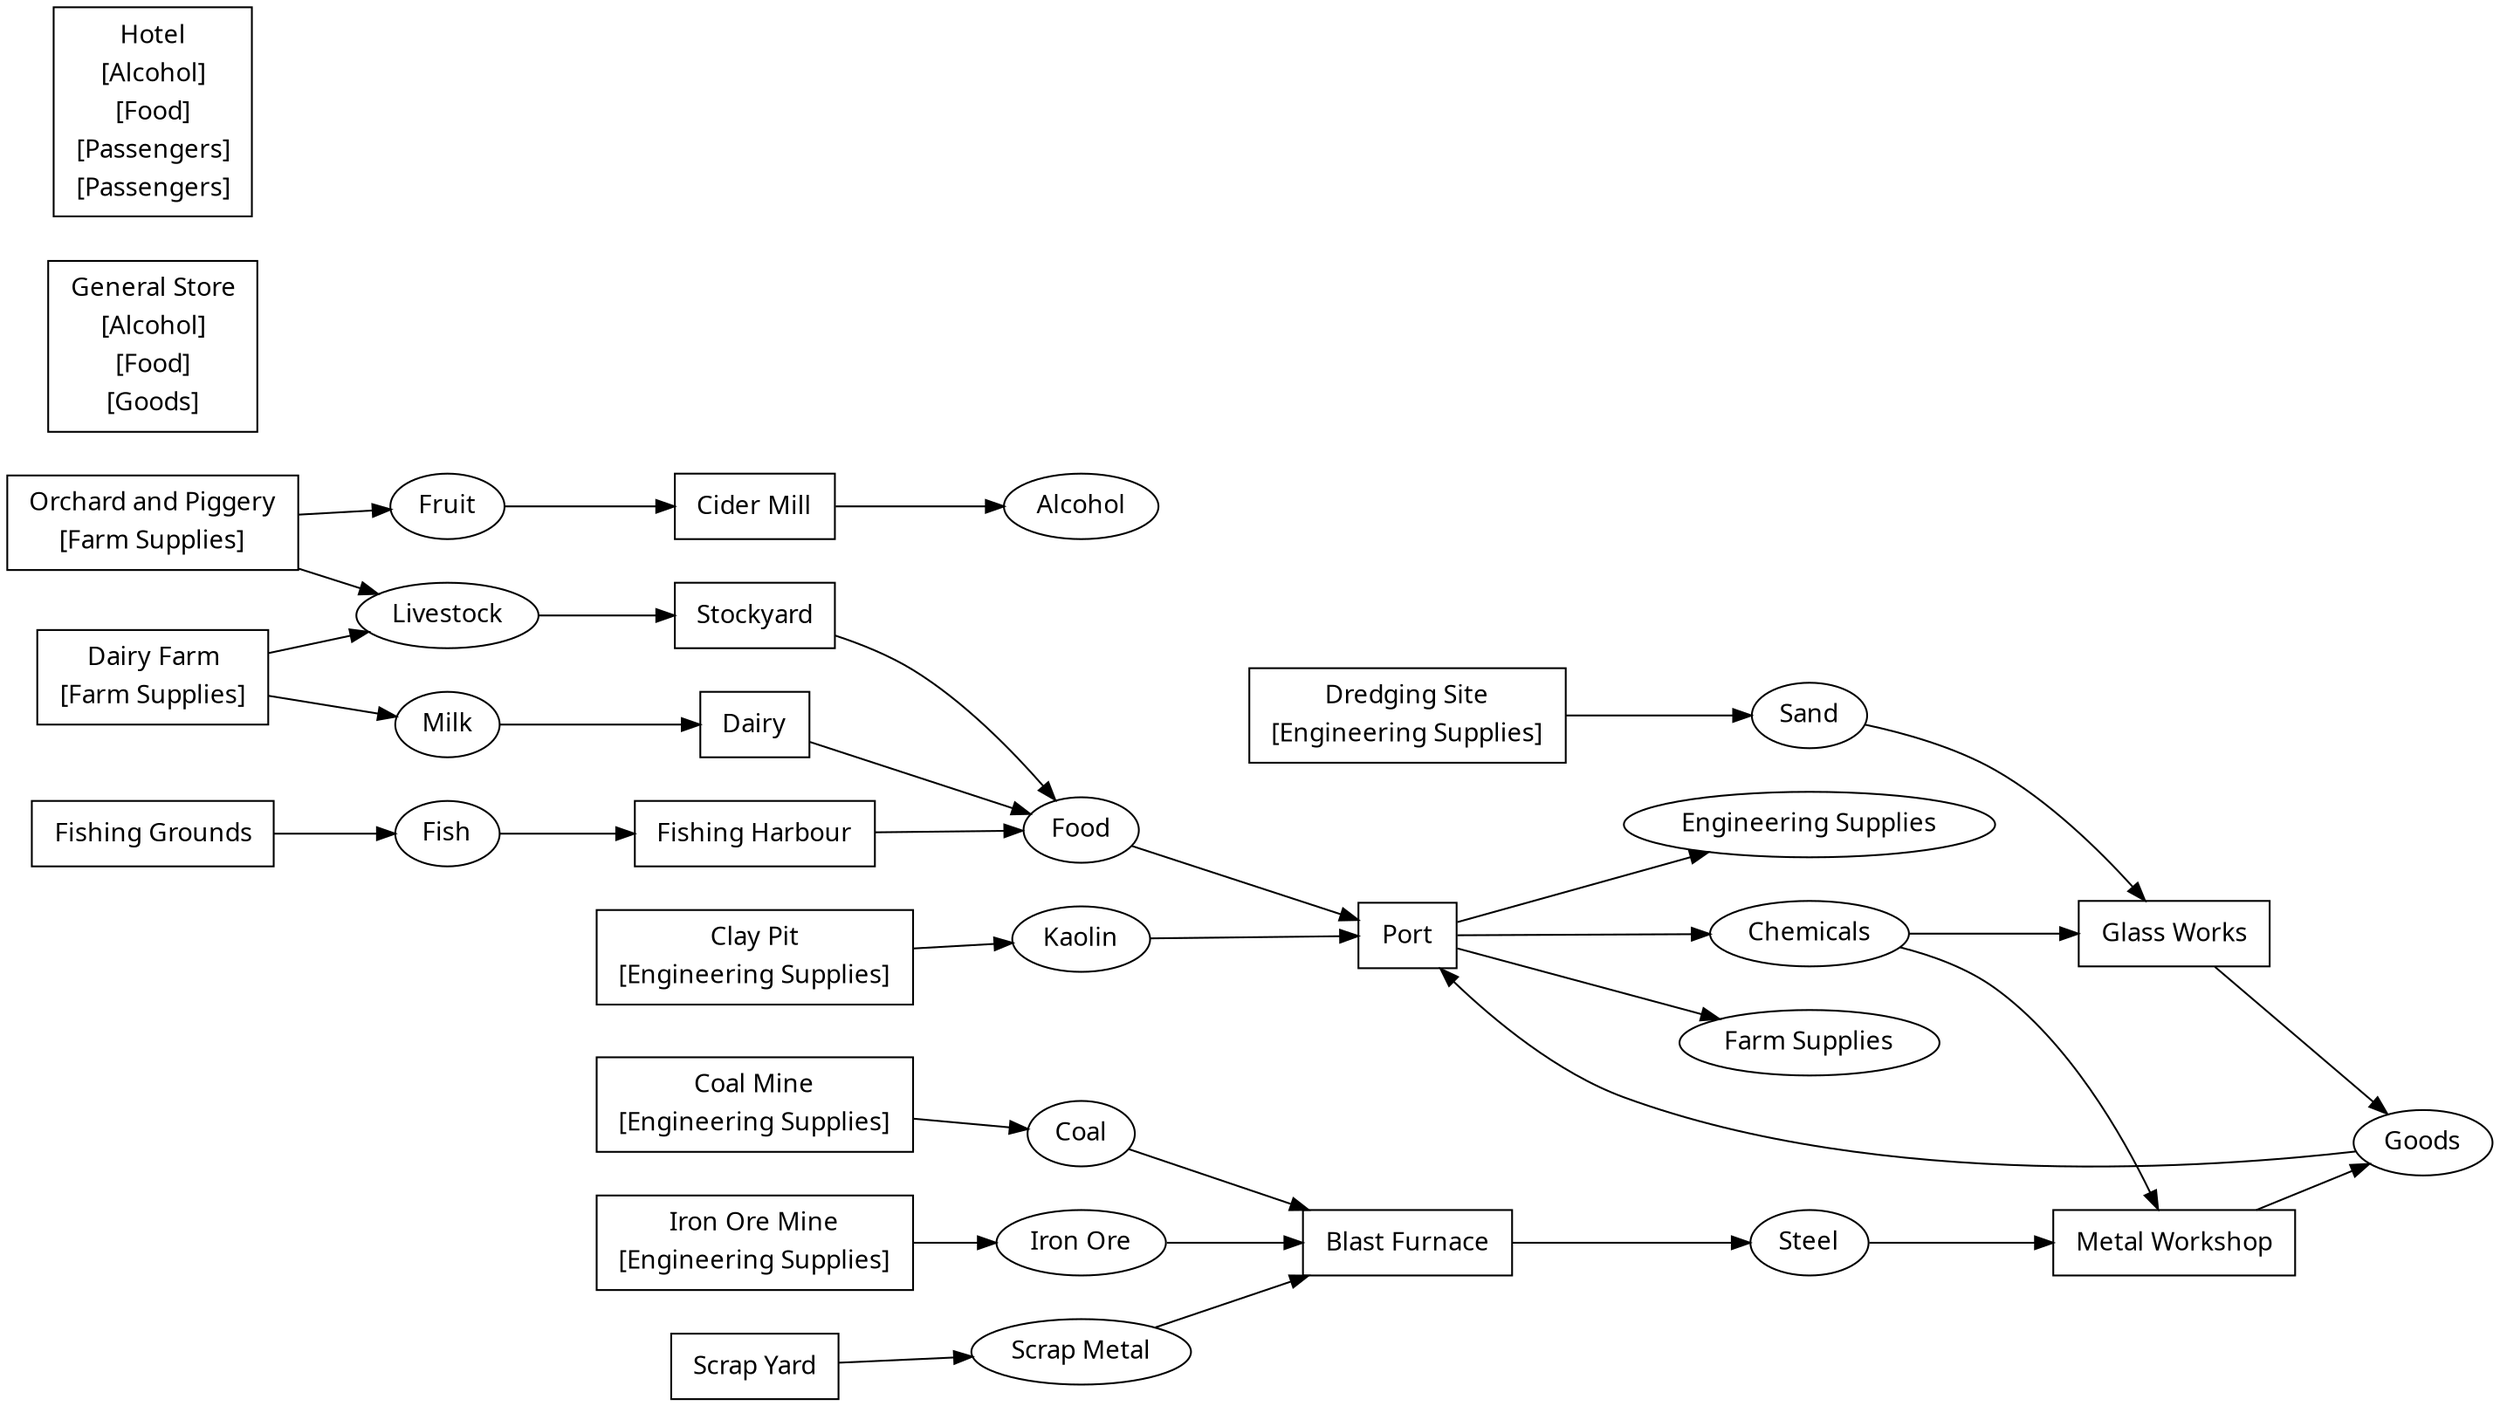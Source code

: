 digraph temperate_basic {
	graph [fname="docs/html/temperate_basic.dot",
		fontname="sans-serif",
		nodesep=0.33,
		rankdir=LR,
		ranksep=0.44,
		stylesheet="static/css/cargoflow_styles.css",
		tooltip="Temperate Basic"
	];
	C_alcohol	[fontname="sans-serif",
		href="cargos.html#alcohol",
		id=alcohol,
		label=Alcohol,
		shape=ellipse,
		target=_top];
	C_chemicals	[fontname="sans-serif",
		href="cargos.html#chemicals",
		id=chemicals,
		label=Chemicals,
		shape=ellipse,
		target=_top];
	I_glass_works	[fontname="sans-serif",
		href="industries.html#glass_works",
		id=glass_works,
		label=<
            <table border="0" cellborder="0">
                <tr><td>Glass Works</td></tr>
                
                    
                    
                    
                
                    
                    
                    
                
            </table>
        >,
		shape=box,
		target=_top,
		tooltip="Glass Works"];
	C_chemicals -> I_glass_works	[tooltip="Chemicals -> Glass Works",
		weight=2];
	I_metal_workshop	[fontname="sans-serif",
		href="industries.html#metal_workshop",
		id=metal_workshop,
		label=<
            <table border="0" cellborder="0">
                <tr><td>Metal Workshop</td></tr>
                
                    
                    
                    
                
                    
                    
                    
                
            </table>
        >,
		shape=box,
		target=_top,
		tooltip="Metal Workshop"];
	C_chemicals -> I_metal_workshop	[tooltip="Chemicals -> Metal Workshop",
		weight=2];
	C_coal	[fontname="sans-serif",
		href="cargos.html#coal",
		id=coal,
		label=Coal,
		shape=ellipse,
		target=_top];
	I_blast_furnace	[fontname="sans-serif",
		href="industries.html#blast_furnace",
		id=blast_furnace,
		label=<
            <table border="0" cellborder="0">
                <tr><td>Blast Furnace</td></tr>
                
                    
                    
                    
                
                    
                    
                    
                
                    
                    
                    
                
            </table>
        >,
		shape=box,
		target=_top,
		tooltip="Blast Furnace"];
	C_coal -> I_blast_furnace	[tooltip="Coal -> Blast Furnace",
		weight=3];
	C_fish	[fontname="sans-serif",
		href="cargos.html#fish",
		id=fish,
		label=Fish,
		shape=ellipse,
		target=_top];
	I_fishing_harbour	[fontname="sans-serif",
		href="industries.html#fishing_harbour",
		id=fishing_harbour,
		label=<
            <table border="0" cellborder="0">
                <tr><td>Fishing Harbour</td></tr>
                
                    
                    
                    
                
            </table>
        >,
		shape=box,
		target=_top,
		tooltip="Fishing Harbour"];
	C_fish -> I_fishing_harbour	[tooltip="Fish -> Fishing Harbour",
		weight=1];
	C_food	[fontname="sans-serif",
		href="cargos.html#food",
		id=food,
		label=Food,
		shape=ellipse,
		target=_top];
	I_port	[fontname="sans-serif",
		href="industries.html#port",
		id=port,
		label=<
            <table border="0" cellborder="0">
                <tr><td>Port</td></tr>
                
                    
                    
                    
                
                    
                    
                    
                
                    
                    
                    
                
            </table>
        >,
		shape=box,
		target=_top,
		tooltip=Port];
	C_food -> I_port	[tooltip="Food -> Port",
		weight=3];
	C_fruits	[fontname="sans-serif",
		href="cargos.html#fruits",
		id=fruits,
		label=Fruit,
		shape=ellipse,
		target=_top];
	I_brewery	[fontname="sans-serif",
		href="industries.html#brewery",
		id=brewery,
		label=<
            <table border="0" cellborder="0">
                <tr><td>Cider Mill</td></tr>
                
                    
                    
                    
                
            </table>
        >,
		shape=box,
		target=_top,
		tooltip="Cider Mill"];
	C_fruits -> I_brewery	[tooltip="Fruit -> Cider Mill",
		weight=1];
	C_goods	[fontname="sans-serif",
		href="cargos.html#goods",
		id=goods,
		label=Goods,
		shape=ellipse,
		target=_top];
	C_goods -> I_port	[tooltip="Goods -> Port",
		weight=3];
	C_iron_ore	[fontname="sans-serif",
		href="cargos.html#iron_ore",
		id=iron_ore,
		label="Iron Ore",
		shape=ellipse,
		target=_top];
	C_iron_ore -> I_blast_furnace	[tooltip="Iron Ore -> Blast Furnace",
		weight=3];
	C_kaolin	[fontname="sans-serif",
		href="cargos.html#kaolin",
		id=kaolin,
		label=Kaolin,
		shape=ellipse,
		target=_top];
	C_kaolin -> I_port	[tooltip="Kaolin -> Port",
		weight=3];
	C_livestock	[fontname="sans-serif",
		href="cargos.html#livestock",
		id=livestock,
		label=Livestock,
		shape=ellipse,
		target=_top];
	I_stockyard	[fontname="sans-serif",
		href="industries.html#stockyard",
		id=stockyard,
		label=<
            <table border="0" cellborder="0">
                <tr><td>Stockyard</td></tr>
                
                    
                    
                    
                
            </table>
        >,
		shape=box,
		target=_top,
		tooltip=Stockyard];
	C_livestock -> I_stockyard	[tooltip="Livestock -> Stockyard",
		weight=1];
	C_milk	[fontname="sans-serif",
		href="cargos.html#milk",
		id=milk,
		label=Milk,
		shape=ellipse,
		target=_top];
	I_dairy	[fontname="sans-serif",
		href="industries.html#dairy",
		id=dairy,
		label=<
            <table border="0" cellborder="0">
                <tr><td>Dairy</td></tr>
                
                    
                    
                    
                
            </table>
        >,
		shape=box,
		target=_top,
		tooltip=Dairy];
	C_milk -> I_dairy	[tooltip="Milk -> Dairy",
		weight=1];
	C_sand	[fontname="sans-serif",
		href="cargos.html#sand",
		id=sand,
		label=Sand,
		shape=ellipse,
		target=_top];
	C_sand -> I_glass_works	[tooltip="Sand -> Glass Works",
		weight=2];
	C_scrap_metal	[fontname="sans-serif",
		href="cargos.html#scrap_metal",
		id=scrap_metal,
		label="Scrap Metal",
		shape=ellipse,
		target=_top];
	C_scrap_metal -> I_blast_furnace	[tooltip="Scrap Metal -> Blast Furnace",
		weight=3];
	C_steel	[fontname="sans-serif",
		href="cargos.html#steel",
		id=steel,
		label=Steel,
		shape=ellipse,
		target=_top];
	C_steel -> I_metal_workshop	[tooltip="Steel -> Metal Workshop",
		weight=2];
	I_blast_furnace -> C_steel	[tooltip="Blast Furnace -> Steel",
		weight=1];
	I_brewery -> C_alcohol	[tooltip="Cider Mill -> Alcohol",
		weight=1];
	I_clay_pit	[fontname="sans-serif",
		href="industries.html#clay_pit",
		id=clay_pit,
		label=<
            <table border="0" cellborder="0">
                <tr><td>Clay Pit</td></tr>
                
                    
                        <tr><td>[Engineering Supplies]</td></tr>
                    
                    
                    
                
            </table>
        >,
		shape=box,
		target=_top,
		tooltip="Clay Pit"];
	I_clay_pit -> C_kaolin	[tooltip="Clay Pit -> Kaolin",
		weight=1];
	I_coal_mine	[fontname="sans-serif",
		href="industries.html#coal_mine",
		id=coal_mine,
		label=<
            <table border="0" cellborder="0">
                <tr><td>Coal Mine</td></tr>
                
                    
                        <tr><td>[Engineering Supplies]</td></tr>
                    
                    
                    
                
            </table>
        >,
		shape=box,
		target=_top,
		tooltip="Coal Mine"];
	I_coal_mine -> C_coal	[tooltip="Coal Mine -> Coal",
		weight=1];
	I_dairy -> C_food	[tooltip="Dairy -> Food",
		weight=1];
	I_dairy_farm	[fontname="sans-serif",
		href="industries.html#dairy_farm",
		id=dairy_farm,
		label=<
            <table border="0" cellborder="0">
                <tr><td>Dairy Farm</td></tr>
                
                    
                        <tr><td>[Farm Supplies]</td></tr>
                    
                    
                    
                
            </table>
        >,
		shape=box,
		target=_top,
		tooltip="Dairy Farm"];
	I_dairy_farm -> C_livestock	[tooltip="Dairy Farm -> Livestock",
		weight=2];
	I_dairy_farm -> C_milk	[tooltip="Dairy Farm -> Milk",
		weight=2];
	I_dredging_site	[fontname="sans-serif",
		href="industries.html#dredging_site",
		id=dredging_site,
		label=<
            <table border="0" cellborder="0">
                <tr><td>Dredging Site</td></tr>
                
                    
                        <tr><td>[Engineering Supplies]</td></tr>
                    
                    
                    
                
            </table>
        >,
		shape=box,
		target=_top,
		tooltip="Dredging Site"];
	I_dredging_site -> C_sand	[tooltip="Dredging Site -> Sand",
		weight=1];
	I_fishing_grounds	[fontname="sans-serif",
		href="industries.html#fishing_grounds",
		id=fishing_grounds,
		label=<
            <table border="0" cellborder="0">
                <tr><td>Fishing Grounds</td></tr>
                
            </table>
        >,
		shape=box,
		target=_top,
		tooltip="Fishing Grounds"];
	I_fishing_grounds -> C_fish	[tooltip="Fishing Grounds -> Fish",
		weight=1];
	I_fishing_harbour -> C_food	[tooltip="Fishing Harbour -> Food",
		weight=1];
	I_general_store	[fontname="sans-serif",
		href="industries.html#general_store",
		id=general_store,
		label=<
            <table border="0" cellborder="0">
                <tr><td>General Store</td></tr>
                
                    
                    
                    
                        <tr><td>[Alcohol]</td></tr>
                    
                
                    
                    
                    
                        <tr><td>[Food]</td></tr>
                    
                
                    
                    
                    
                        <tr><td>[Goods]</td></tr>
                    
                
            </table>
        >,
		shape=box,
		target=_top,
		tooltip="General Store"];
	I_glass_works -> C_goods	[tooltip="Glass Works -> Goods",
		weight=1];
	I_hotel	[fontname="sans-serif",
		href="industries.html#hotel",
		id=hotel,
		label=<
            <table border="0" cellborder="0">
                <tr><td>Hotel</td></tr>
                
                    
                    
                    
                        <tr><td>[Alcohol]</td></tr>
                    
                
                    
                    
                    
                        <tr><td>[Food]</td></tr>
                    
                
                    
                    
                        <tr><td>[Passengers]</td></tr>
                    
                    
                        <tr><td>[Passengers]</td></tr>
                    
                
            </table>
        >,
		shape=box,
		target=_top,
		tooltip=Hotel];
	I_iron_ore_mine	[fontname="sans-serif",
		href="industries.html#iron_ore_mine",
		id=iron_ore_mine,
		label=<
            <table border="0" cellborder="0">
                <tr><td>Iron Ore Mine</td></tr>
                
                    
                        <tr><td>[Engineering Supplies]</td></tr>
                    
                    
                    
                
            </table>
        >,
		shape=box,
		target=_top,
		tooltip="Iron Ore Mine"];
	I_iron_ore_mine -> C_iron_ore	[tooltip="Iron Ore Mine -> Iron Ore",
		weight=1];
	I_metal_workshop -> C_goods	[tooltip="Metal Workshop -> Goods",
		weight=1];
	I_orchard_piggery	[fontname="sans-serif",
		href="industries.html#orchard_piggery",
		id=orchard_piggery,
		label=<
            <table border="0" cellborder="0">
                <tr><td>Orchard and Piggery</td></tr>
                
                    
                        <tr><td>[Farm Supplies]</td></tr>
                    
                    
                    
                
            </table>
        >,
		shape=box,
		target=_top,
		tooltip="Orchard and Piggery"];
	I_orchard_piggery -> C_fruits	[tooltip="Orchard and Piggery -> Fruit",
		weight=2];
	I_orchard_piggery -> C_livestock	[tooltip="Orchard and Piggery -> Livestock",
		weight=2];
	I_port -> C_chemicals	[tooltip="Port -> Chemicals",
		weight=3];
	C_engineering_supplies_port	[fontname="sans-serif",
		href="cargos.html#engineering_supplies",
		id=engineering_supplies,
		label="Engineering Supplies",
		shape=ellipse,
		target=_top];
	I_port -> C_engineering_supplies_port	[tooltip="Port -> Engineering Supplies",
		weight=3];
	C_farm_supplies_port	[fontname="sans-serif",
		href="cargos.html#farm_supplies",
		id=farm_supplies,
		label="Farm Supplies",
		shape=ellipse,
		target=_top];
	I_port -> C_farm_supplies_port	[tooltip="Port -> Farm Supplies",
		weight=3];
	I_junk_yard	[fontname="sans-serif",
		href="industries.html#junk_yard",
		id=junk_yard,
		label=<
            <table border="0" cellborder="0">
                <tr><td>Scrap Yard</td></tr>
                
            </table>
        >,
		shape=box,
		target=_top,
		tooltip="Scrap Yard"];
	I_junk_yard -> C_scrap_metal	[tooltip="Scrap Yard -> Scrap Metal",
		weight=1];
	I_stockyard -> C_food	[tooltip="Stockyard -> Food",
		weight=1];
}
